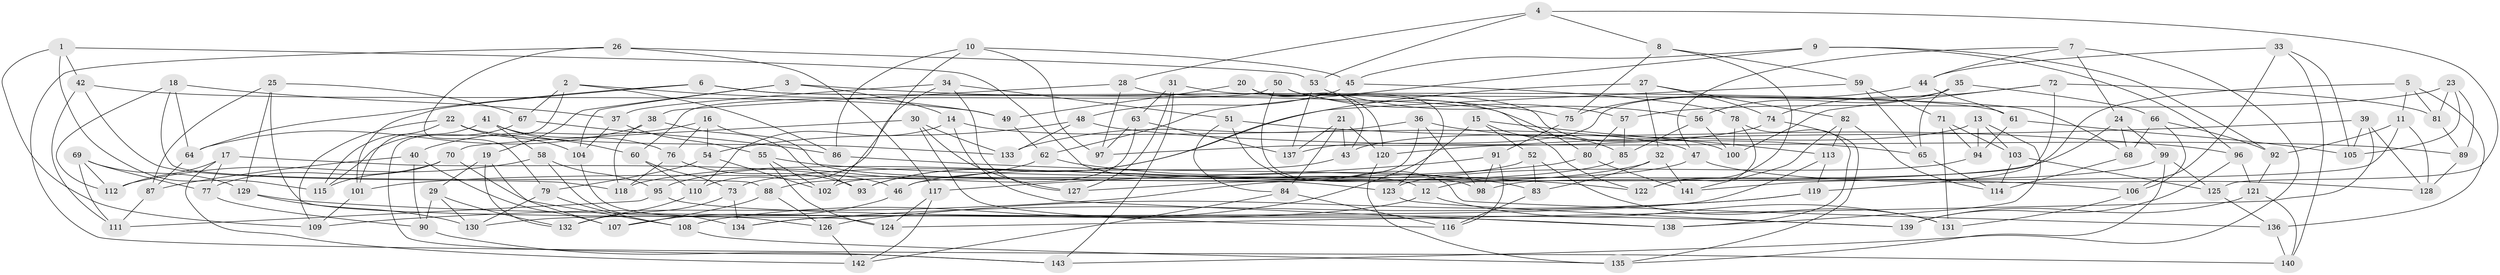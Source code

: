 // Generated by graph-tools (version 1.1) at 2025/50/03/09/25 03:50:47]
// undirected, 143 vertices, 286 edges
graph export_dot {
graph [start="1"]
  node [color=gray90,style=filled];
  1;
  2;
  3;
  4;
  5;
  6;
  7;
  8;
  9;
  10;
  11;
  12;
  13;
  14;
  15;
  16;
  17;
  18;
  19;
  20;
  21;
  22;
  23;
  24;
  25;
  26;
  27;
  28;
  29;
  30;
  31;
  32;
  33;
  34;
  35;
  36;
  37;
  38;
  39;
  40;
  41;
  42;
  43;
  44;
  45;
  46;
  47;
  48;
  49;
  50;
  51;
  52;
  53;
  54;
  55;
  56;
  57;
  58;
  59;
  60;
  61;
  62;
  63;
  64;
  65;
  66;
  67;
  68;
  69;
  70;
  71;
  72;
  73;
  74;
  75;
  76;
  77;
  78;
  79;
  80;
  81;
  82;
  83;
  84;
  85;
  86;
  87;
  88;
  89;
  90;
  91;
  92;
  93;
  94;
  95;
  96;
  97;
  98;
  99;
  100;
  101;
  102;
  103;
  104;
  105;
  106;
  107;
  108;
  109;
  110;
  111;
  112;
  113;
  114;
  115;
  116;
  117;
  118;
  119;
  120;
  121;
  122;
  123;
  124;
  125;
  126;
  127;
  128;
  129;
  130;
  131;
  132;
  133;
  134;
  135;
  136;
  137;
  138;
  139;
  140;
  141;
  142;
  143;
  1 -- 42;
  1 -- 12;
  1 -- 109;
  1 -- 115;
  2 -- 49;
  2 -- 67;
  2 -- 143;
  2 -- 86;
  3 -- 75;
  3 -- 19;
  3 -- 104;
  3 -- 14;
  4 -- 28;
  4 -- 8;
  4 -- 53;
  4 -- 125;
  5 -- 136;
  5 -- 81;
  5 -- 98;
  5 -- 11;
  6 -- 61;
  6 -- 64;
  6 -- 85;
  6 -- 101;
  7 -- 24;
  7 -- 143;
  7 -- 47;
  7 -- 44;
  8 -- 59;
  8 -- 122;
  8 -- 75;
  9 -- 45;
  9 -- 92;
  9 -- 96;
  9 -- 62;
  10 -- 97;
  10 -- 102;
  10 -- 86;
  10 -- 45;
  11 -- 12;
  11 -- 92;
  11 -- 128;
  12 -- 131;
  12 -- 134;
  13 -- 103;
  13 -- 94;
  13 -- 43;
  13 -- 138;
  14 -- 47;
  14 -- 110;
  14 -- 138;
  15 -- 108;
  15 -- 122;
  15 -- 52;
  15 -- 113;
  16 -- 40;
  16 -- 54;
  16 -- 76;
  16 -- 123;
  17 -- 112;
  17 -- 46;
  17 -- 77;
  17 -- 142;
  18 -- 64;
  18 -- 88;
  18 -- 112;
  18 -- 37;
  19 -- 29;
  19 -- 132;
  19 -- 107;
  20 -- 123;
  20 -- 120;
  20 -- 43;
  20 -- 49;
  21 -- 43;
  21 -- 137;
  21 -- 84;
  21 -- 120;
  22 -- 101;
  22 -- 104;
  22 -- 109;
  22 -- 133;
  23 -- 81;
  23 -- 57;
  23 -- 89;
  23 -- 105;
  24 -- 88;
  24 -- 99;
  24 -- 68;
  25 -- 129;
  25 -- 124;
  25 -- 87;
  25 -- 67;
  26 -- 53;
  26 -- 79;
  26 -- 117;
  26 -- 140;
  27 -- 82;
  27 -- 32;
  27 -- 74;
  27 -- 93;
  28 -- 100;
  28 -- 38;
  28 -- 97;
  29 -- 90;
  29 -- 130;
  29 -- 132;
  30 -- 127;
  30 -- 116;
  30 -- 70;
  30 -- 133;
  31 -- 63;
  31 -- 68;
  31 -- 127;
  31 -- 143;
  32 -- 83;
  32 -- 118;
  32 -- 141;
  33 -- 140;
  33 -- 105;
  33 -- 44;
  33 -- 106;
  34 -- 127;
  34 -- 51;
  34 -- 110;
  34 -- 37;
  35 -- 66;
  35 -- 65;
  35 -- 137;
  35 -- 56;
  36 -- 65;
  36 -- 98;
  36 -- 46;
  36 -- 133;
  37 -- 55;
  37 -- 104;
  38 -- 64;
  38 -- 93;
  38 -- 118;
  39 -- 124;
  39 -- 128;
  39 -- 105;
  39 -- 120;
  40 -- 107;
  40 -- 90;
  40 -- 87;
  41 -- 58;
  41 -- 76;
  41 -- 115;
  41 -- 60;
  42 -- 49;
  42 -- 118;
  42 -- 111;
  43 -- 46;
  44 -- 75;
  44 -- 61;
  45 -- 48;
  45 -- 78;
  46 -- 107;
  47 -- 109;
  47 -- 128;
  48 -- 54;
  48 -- 133;
  48 -- 89;
  49 -- 62;
  50 -- 80;
  50 -- 98;
  50 -- 57;
  50 -- 60;
  51 -- 96;
  51 -- 84;
  51 -- 136;
  52 -- 83;
  52 -- 131;
  52 -- 73;
  53 -- 137;
  53 -- 56;
  54 -- 102;
  54 -- 79;
  55 -- 102;
  55 -- 106;
  55 -- 124;
  56 -- 85;
  56 -- 100;
  57 -- 85;
  57 -- 80;
  58 -- 134;
  58 -- 112;
  58 -- 95;
  59 -- 71;
  59 -- 93;
  59 -- 65;
  60 -- 73;
  60 -- 110;
  61 -- 105;
  61 -- 94;
  62 -- 83;
  62 -- 95;
  63 -- 137;
  63 -- 102;
  63 -- 97;
  64 -- 87;
  65 -- 114;
  66 -- 68;
  66 -- 92;
  66 -- 106;
  67 -- 115;
  67 -- 86;
  68 -- 114;
  69 -- 129;
  69 -- 112;
  69 -- 111;
  69 -- 77;
  70 -- 77;
  70 -- 115;
  70 -- 108;
  71 -- 94;
  71 -- 131;
  71 -- 103;
  72 -- 74;
  72 -- 119;
  72 -- 81;
  72 -- 100;
  73 -- 134;
  73 -- 132;
  74 -- 135;
  74 -- 97;
  75 -- 91;
  76 -- 118;
  76 -- 93;
  77 -- 90;
  78 -- 100;
  78 -- 122;
  78 -- 138;
  79 -- 130;
  79 -- 108;
  80 -- 141;
  80 -- 101;
  81 -- 89;
  82 -- 141;
  82 -- 113;
  82 -- 114;
  83 -- 116;
  84 -- 116;
  84 -- 142;
  85 -- 127;
  86 -- 122;
  87 -- 111;
  88 -- 107;
  88 -- 126;
  89 -- 128;
  90 -- 143;
  91 -- 116;
  91 -- 98;
  91 -- 117;
  92 -- 121;
  94 -- 123;
  95 -- 138;
  95 -- 111;
  96 -- 121;
  96 -- 139;
  99 -- 135;
  99 -- 125;
  99 -- 141;
  101 -- 109;
  103 -- 125;
  103 -- 114;
  104 -- 126;
  106 -- 131;
  108 -- 135;
  110 -- 132;
  113 -- 130;
  113 -- 119;
  117 -- 124;
  117 -- 142;
  119 -- 134;
  119 -- 126;
  120 -- 135;
  121 -- 140;
  121 -- 139;
  123 -- 139;
  125 -- 136;
  126 -- 142;
  129 -- 139;
  129 -- 130;
  136 -- 140;
}
